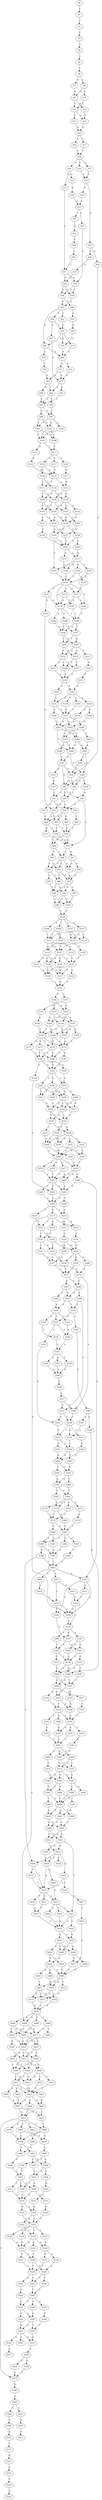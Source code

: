 strict digraph  {
	S0 -> S1 [ label = C ];
	S1 -> S2 [ label = T ];
	S2 -> S3 [ label = C ];
	S3 -> S4 [ label = A ];
	S4 -> S5 [ label = A ];
	S5 -> S6 [ label = C ];
	S6 -> S7 [ label = C ];
	S6 -> S8 [ label = A ];
	S7 -> S9 [ label = G ];
	S8 -> S9 [ label = G ];
	S8 -> S10 [ label = C ];
	S9 -> S11 [ label = C ];
	S9 -> S12 [ label = A ];
	S10 -> S11 [ label = C ];
	S11 -> S13 [ label = T ];
	S11 -> S14 [ label = A ];
	S12 -> S14 [ label = A ];
	S13 -> S15 [ label = A ];
	S14 -> S15 [ label = A ];
	S15 -> S16 [ label = C ];
	S15 -> S17 [ label = G ];
	S16 -> S18 [ label = T ];
	S17 -> S18 [ label = T ];
	S18 -> S19 [ label = T ];
	S18 -> S20 [ label = A ];
	S18 -> S21 [ label = G ];
	S19 -> S22 [ label = T ];
	S20 -> S23 [ label = G ];
	S20 -> S24 [ label = C ];
	S21 -> S22 [ label = T ];
	S22 -> S25 [ label = A ];
	S22 -> S26 [ label = T ];
	S23 -> S27 [ label = T ];
	S24 -> S28 [ label = C ];
	S25 -> S29 [ label = G ];
	S25 -> S30 [ label = T ];
	S26 -> S31 [ label = A ];
	S27 -> S32 [ label = G ];
	S27 -> S33 [ label = C ];
	S28 -> S31 [ label = A ];
	S29 -> S34 [ label = A ];
	S30 -> S35 [ label = G ];
	S31 -> S36 [ label = T ];
	S31 -> S37 [ label = A ];
	S32 -> S38 [ label = A ];
	S32 -> S39 [ label = T ];
	S33 -> S39 [ label = T ];
	S33 -> S38 [ label = A ];
	S34 -> S40 [ label = C ];
	S34 -> S41 [ label = G ];
	S35 -> S32 [ label = G ];
	S36 -> S42 [ label = A ];
	S37 -> S33 [ label = C ];
	S38 -> S43 [ label = A ];
	S38 -> S44 [ label = G ];
	S39 -> S43 [ label = A ];
	S40 -> S45 [ label = T ];
	S41 -> S45 [ label = T ];
	S41 -> S46 [ label = A ];
	S41 -> S47 [ label = C ];
	S42 -> S48 [ label = C ];
	S43 -> S49 [ label = A ];
	S43 -> S50 [ label = T ];
	S43 -> S51 [ label = C ];
	S44 -> S52 [ label = A ];
	S45 -> S53 [ label = G ];
	S45 -> S54 [ label = A ];
	S46 -> S54 [ label = A ];
	S46 -> S55 [ label = A ];
	S47 -> S56 [ label = T ];
	S47 -> S57 [ label = C ];
	S48 -> S58 [ label = C ];
	S49 -> S59 [ label = C ];
	S49 -> S60 [ label = A ];
	S50 -> S61 [ label = T ];
	S50 -> S62 [ label = T ];
	S51 -> S62 [ label = T ];
	S52 -> S63 [ label = G ];
	S53 -> S64 [ label = A ];
	S53 -> S65 [ label = C ];
	S54 -> S64 [ label = A ];
	S54 -> S65 [ label = C ];
	S54 -> S66 [ label = G ];
	S55 -> S67 [ label = G ];
	S55 -> S68 [ label = C ];
	S56 -> S69 [ label = T ];
	S57 -> S64 [ label = A ];
	S58 -> S27 [ label = T ];
	S59 -> S70 [ label = C ];
	S60 -> S71 [ label = G ];
	S60 -> S72 [ label = A ];
	S61 -> S73 [ label = G ];
	S62 -> S74 [ label = T ];
	S62 -> S49 [ label = A ];
	S62 -> S75 [ label = G ];
	S63 -> S75 [ label = G ];
	S64 -> S76 [ label = C ];
	S64 -> S77 [ label = G ];
	S65 -> S78 [ label = T ];
	S65 -> S76 [ label = C ];
	S66 -> S78 [ label = T ];
	S67 -> S79 [ label = A ];
	S67 -> S80 [ label = G ];
	S68 -> S81 [ label = T ];
	S68 -> S82 [ label = C ];
	S68 -> S79 [ label = A ];
	S69 -> S78 [ label = T ];
	S70 -> S83 [ label = A ];
	S71 -> S73 [ label = G ];
	S71 -> S83 [ label = A ];
	S72 -> S73 [ label = G ];
	S73 -> S84 [ label = T ];
	S73 -> S85 [ label = A ];
	S74 -> S60 [ label = A ];
	S75 -> S60 [ label = A ];
	S76 -> S86 [ label = T ];
	S76 -> S55 [ label = A ];
	S77 -> S55 [ label = A ];
	S78 -> S86 [ label = T ];
	S78 -> S55 [ label = A ];
	S79 -> S87 [ label = A ];
	S80 -> S87 [ label = A ];
	S81 -> S88 [ label = T ];
	S81 -> S89 [ label = C ];
	S82 -> S88 [ label = T ];
	S82 -> S87 [ label = A ];
	S83 -> S84 [ label = T ];
	S83 -> S90 [ label = G ];
	S84 -> S91 [ label = T ];
	S84 -> S92 [ label = C ];
	S85 -> S91 [ label = T ];
	S86 -> S68 [ label = C ];
	S86 -> S93 [ label = T ];
	S87 -> S94 [ label = T ];
	S87 -> S95 [ label = C ];
	S87 -> S96 [ label = G ];
	S88 -> S96 [ label = G ];
	S88 -> S94 [ label = T ];
	S89 -> S94 [ label = T ];
	S90 -> S91 [ label = T ];
	S91 -> S97 [ label = T ];
	S91 -> S98 [ label = G ];
	S92 -> S97 [ label = T ];
	S93 -> S81 [ label = T ];
	S93 -> S82 [ label = C ];
	S94 -> S99 [ label = G ];
	S94 -> S100 [ label = C ];
	S95 -> S100 [ label = C ];
	S96 -> S99 [ label = G ];
	S96 -> S100 [ label = C ];
	S97 -> S101 [ label = T ];
	S97 -> S102 [ label = G ];
	S97 -> S103 [ label = A ];
	S98 -> S101 [ label = T ];
	S98 -> S103 [ label = A ];
	S99 -> S104 [ label = T ];
	S100 -> S104 [ label = T ];
	S101 -> S105 [ label = T ];
	S101 -> S106 [ label = C ];
	S102 -> S105 [ label = T ];
	S103 -> S105 [ label = T ];
	S103 -> S106 [ label = C ];
	S104 -> S107 [ label = G ];
	S104 -> S108 [ label = C ];
	S104 -> S109 [ label = T ];
	S104 -> S110 [ label = A ];
	S105 -> S111 [ label = T ];
	S105 -> S112 [ label = G ];
	S106 -> S111 [ label = T ];
	S107 -> S113 [ label = T ];
	S107 -> S114 [ label = C ];
	S107 -> S115 [ label = G ];
	S108 -> S116 [ label = A ];
	S108 -> S113 [ label = T ];
	S109 -> S113 [ label = T ];
	S110 -> S115 [ label = G ];
	S110 -> S114 [ label = C ];
	S111 -> S117 [ label = C ];
	S111 -> S118 [ label = A ];
	S111 -> S119 [ label = T ];
	S112 -> S120 [ label = G ];
	S113 -> S121 [ label = T ];
	S113 -> S122 [ label = C ];
	S113 -> S123 [ label = A ];
	S114 -> S121 [ label = T ];
	S115 -> S124 [ label = G ];
	S115 -> S123 [ label = A ];
	S116 -> S121 [ label = T ];
	S117 -> S125 [ label = A ];
	S118 -> S126 [ label = C ];
	S118 -> S125 [ label = A ];
	S119 -> S127 [ label = G ];
	S120 -> S125 [ label = A ];
	S121 -> S128 [ label = T ];
	S121 -> S129 [ label = A ];
	S121 -> S130 [ label = C ];
	S122 -> S128 [ label = T ];
	S123 -> S131 [ label = G ];
	S123 -> S129 [ label = A ];
	S123 -> S130 [ label = C ];
	S124 -> S128 [ label = T ];
	S125 -> S132 [ label = A ];
	S125 -> S133 [ label = T ];
	S126 -> S134 [ label = C ];
	S126 -> S133 [ label = T ];
	S127 -> S132 [ label = A ];
	S128 -> S135 [ label = A ];
	S128 -> S136 [ label = G ];
	S128 -> S137 [ label = T ];
	S129 -> S137 [ label = T ];
	S129 -> S136 [ label = G ];
	S130 -> S137 [ label = T ];
	S131 -> S136 [ label = G ];
	S132 -> S138 [ label = A ];
	S132 -> S139 [ label = C ];
	S133 -> S139 [ label = C ];
	S133 -> S140 [ label = T ];
	S134 -> S138 [ label = A ];
	S134 -> S140 [ label = T ];
	S135 -> S141 [ label = T ];
	S136 -> S141 [ label = T ];
	S137 -> S141 [ label = T ];
	S138 -> S142 [ label = G ];
	S138 -> S143 [ label = T ];
	S138 -> S144 [ label = A ];
	S139 -> S145 [ label = C ];
	S139 -> S143 [ label = T ];
	S140 -> S145 [ label = C ];
	S140 -> S144 [ label = A ];
	S141 -> S146 [ label = G ];
	S141 -> S147 [ label = C ];
	S142 -> S148 [ label = G ];
	S143 -> S149 [ label = C ];
	S143 -> S148 [ label = G ];
	S144 -> S150 [ label = A ];
	S144 -> S148 [ label = G ];
	S145 -> S151 [ label = T ];
	S145 -> S150 [ label = A ];
	S146 -> S152 [ label = A ];
	S146 -> S153 [ label = T ];
	S147 -> S152 [ label = A ];
	S147 -> S154 [ label = C ];
	S148 -> S155 [ label = C ];
	S148 -> S156 [ label = G ];
	S149 -> S157 [ label = A ];
	S150 -> S157 [ label = A ];
	S150 -> S155 [ label = C ];
	S151 -> S158 [ label = T ];
	S152 -> S159 [ label = T ];
	S152 -> S160 [ label = G ];
	S152 -> S161 [ label = A ];
	S153 -> S161 [ label = A ];
	S153 -> S160 [ label = G ];
	S153 -> S159 [ label = T ];
	S154 -> S162 [ label = C ];
	S155 -> S163 [ label = T ];
	S155 -> S164 [ label = T ];
	S156 -> S164 [ label = T ];
	S156 -> S165 [ label = A ];
	S157 -> S164 [ label = T ];
	S158 -> S164 [ label = T ];
	S159 -> S166 [ label = T ];
	S159 -> S167 [ label = A ];
	S160 -> S166 [ label = T ];
	S160 -> S168 [ label = G ];
	S161 -> S167 [ label = A ];
	S161 -> S168 [ label = G ];
	S161 -> S169 [ label = C ];
	S162 -> S166 [ label = T ];
	S163 -> S170 [ label = T ];
	S164 -> S171 [ label = A ];
	S164 -> S172 [ label = G ];
	S165 -> S171 [ label = A ];
	S166 -> S173 [ label = A ];
	S166 -> S174 [ label = T ];
	S166 -> S175 [ label = G ];
	S166 -> S176 [ label = C ];
	S167 -> S176 [ label = C ];
	S168 -> S174 [ label = T ];
	S168 -> S176 [ label = C ];
	S169 -> S176 [ label = C ];
	S170 -> S177 [ label = C ];
	S170 -> S178 [ label = A ];
	S170 -> S179 [ label = A ];
	S170 -> S180 [ label = C ];
	S170 -> S181 [ label = G ];
	S171 -> S163 [ label = T ];
	S171 -> S182 [ label = A ];
	S171 -> S183 [ label = C ];
	S171 -> S184 [ label = G ];
	S172 -> S184 [ label = G ];
	S173 -> S185 [ label = C ];
	S173 -> S186 [ label = T ];
	S174 -> S185 [ label = C ];
	S174 -> S186 [ label = T ];
	S175 -> S185 [ label = C ];
	S176 -> S186 [ label = T ];
	S176 -> S187 [ label = A ];
	S177 -> S178 [ label = A ];
	S177 -> S180 [ label = C ];
	S178 -> S188 [ label = G ];
	S178 -> S189 [ label = A ];
	S178 -> S190 [ label = T ];
	S179 -> S178 [ label = A ];
	S179 -> S191 [ label = T ];
	S180 -> S190 [ label = T ];
	S181 -> S178 [ label = A ];
	S181 -> S192 [ label = G ];
	S182 -> S170 [ label = T ];
	S182 -> S193 [ label = A ];
	S183 -> S170 [ label = T ];
	S184 -> S170 [ label = T ];
	S185 -> S194 [ label = T ];
	S185 -> S195 [ label = G ];
	S185 -> S196 [ label = A ];
	S186 -> S195 [ label = G ];
	S187 -> S195 [ label = G ];
	S188 -> S197 [ label = T ];
	S188 -> S198 [ label = G ];
	S189 -> S198 [ label = G ];
	S190 -> S197 [ label = T ];
	S190 -> S198 [ label = G ];
	S191 -> S190 [ label = T ];
	S192 -> S53 [ label = G ];
	S193 -> S177 [ label = C ];
	S194 -> S199 [ label = T ];
	S195 -> S200 [ label = G ];
	S195 -> S201 [ label = A ];
	S195 -> S202 [ label = T ];
	S196 -> S201 [ label = A ];
	S197 -> S203 [ label = A ];
	S197 -> S204 [ label = T ];
	S198 -> S204 [ label = T ];
	S198 -> S203 [ label = A ];
	S199 -> S205 [ label = A ];
	S200 -> S206 [ label = A ];
	S200 -> S207 [ label = T ];
	S201 -> S208 [ label = G ];
	S201 -> S209 [ label = C ];
	S201 -> S206 [ label = A ];
	S202 -> S206 [ label = A ];
	S202 -> S207 [ label = T ];
	S203 -> S210 [ label = G ];
	S203 -> S211 [ label = T ];
	S203 -> S212 [ label = A ];
	S204 -> S210 [ label = G ];
	S204 -> S212 [ label = A ];
	S205 -> S213 [ label = G ];
	S205 -> S214 [ label = C ];
	S205 -> S215 [ label = T ];
	S206 -> S216 [ label = C ];
	S206 -> S217 [ label = A ];
	S206 -> S218 [ label = G ];
	S207 -> S218 [ label = G ];
	S208 -> S216 [ label = C ];
	S209 -> S216 [ label = C ];
	S209 -> S217 [ label = A ];
	S210 -> S219 [ label = T ];
	S210 -> S220 [ label = C ];
	S210 -> S221 [ label = G ];
	S211 -> S222 [ label = A ];
	S212 -> S219 [ label = T ];
	S212 -> S220 [ label = C ];
	S213 -> S223 [ label = T ];
	S213 -> S224 [ label = G ];
	S213 -> S225 [ label = A ];
	S213 -> S226 [ label = A ];
	S214 -> S227 [ label = C ];
	S214 -> S225 [ label = A ];
	S215 -> S223 [ label = T ];
	S216 -> S228 [ label = A ];
	S216 -> S229 [ label = C ];
	S217 -> S229 [ label = C ];
	S218 -> S228 [ label = A ];
	S218 -> S229 [ label = C ];
	S219 -> S230 [ label = A ];
	S220 -> S230 [ label = A ];
	S221 -> S230 [ label = A ];
	S222 -> S231 [ label = C ];
	S223 -> S232 [ label = T ];
	S223 -> S233 [ label = G ];
	S224 -> S232 [ label = T ];
	S225 -> S234 [ label = A ];
	S226 -> S235 [ label = C ];
	S227 -> S236 [ label = C ];
	S228 -> S237 [ label = C ];
	S228 -> S238 [ label = A ];
	S229 -> S238 [ label = A ];
	S229 -> S239 [ label = T ];
	S230 -> S240 [ label = T ];
	S230 -> S241 [ label = A ];
	S231 -> S241 [ label = A ];
	S232 -> S242 [ label = T ];
	S232 -> S243 [ label = C ];
	S233 -> S242 [ label = T ];
	S233 -> S244 [ label = G ];
	S234 -> S244 [ label = G ];
	S235 -> S245 [ label = A ];
	S235 -> S246 [ label = T ];
	S235 -> S247 [ label = G ];
	S236 -> S248 [ label = A ];
	S236 -> S244 [ label = G ];
	S237 -> S249 [ label = A ];
	S238 -> S250 [ label = C ];
	S238 -> S251 [ label = T ];
	S238 -> S249 [ label = A ];
	S238 -> S252 [ label = G ];
	S239 -> S250 [ label = C ];
	S239 -> S249 [ label = A ];
	S240 -> S253 [ label = C ];
	S241 -> S254 [ label = G ];
	S241 -> S255 [ label = A ];
	S241 -> S253 [ label = C ];
	S241 -> S256 [ label = T ];
	S242 -> S257 [ label = C ];
	S242 -> S258 [ label = T ];
	S243 -> S257 [ label = C ];
	S244 -> S258 [ label = T ];
	S244 -> S259 [ label = G ];
	S244 -> S260 [ label = A ];
	S245 -> S261 [ label = G ];
	S245 -> S262 [ label = A ];
	S246 -> S263 [ label = C ];
	S247 -> S263 [ label = C ];
	S247 -> S261 [ label = G ];
	S248 -> S257 [ label = C ];
	S249 -> S264 [ label = T ];
	S249 -> S265 [ label = A ];
	S250 -> S265 [ label = A ];
	S250 -> S266 [ label = C ];
	S251 -> S265 [ label = A ];
	S252 -> S266 [ label = C ];
	S252 -> S265 [ label = A ];
	S253 -> S267 [ label = T ];
	S253 -> S268 [ label = C ];
	S254 -> S269 [ label = G ];
	S254 -> S270 [ label = A ];
	S255 -> S267 [ label = T ];
	S256 -> S267 [ label = T ];
	S257 -> S271 [ label = T ];
	S257 -> S272 [ label = A ];
	S258 -> S271 [ label = T ];
	S259 -> S271 [ label = T ];
	S260 -> S272 [ label = A ];
	S261 -> S273 [ label = G ];
	S261 -> S274 [ label = C ];
	S262 -> S274 [ label = C ];
	S263 -> S275 [ label = T ];
	S263 -> S274 [ label = C ];
	S264 -> S276 [ label = T ];
	S265 -> S276 [ label = T ];
	S265 -> S277 [ label = C ];
	S265 -> S278 [ label = A ];
	S265 -> S279 [ label = G ];
	S266 -> S276 [ label = T ];
	S267 -> S280 [ label = T ];
	S267 -> S281 [ label = A ];
	S267 -> S282 [ label = G ];
	S268 -> S281 [ label = A ];
	S269 -> S282 [ label = G ];
	S270 -> S281 [ label = A ];
	S271 -> S283 [ label = A ];
	S271 -> S284 [ label = G ];
	S272 -> S285 [ label = A ];
	S272 -> S284 [ label = G ];
	S273 -> S286 [ label = G ];
	S273 -> S287 [ label = C ];
	S274 -> S286 [ label = G ];
	S274 -> S288 [ label = A ];
	S275 -> S286 [ label = G ];
	S276 -> S289 [ label = G ];
	S276 -> S290 [ label = A ];
	S276 -> S291 [ label = C ];
	S277 -> S291 [ label = C ];
	S277 -> S290 [ label = A ];
	S278 -> S291 [ label = C ];
	S279 -> S291 [ label = C ];
	S280 -> S292 [ label = T ];
	S280 -> S293 [ label = G ];
	S281 -> S294 [ label = C ];
	S281 -> S295 [ label = T ];
	S282 -> S294 [ label = C ];
	S282 -> S293 [ label = G ];
	S283 -> S296 [ label = C ];
	S283 -> S297 [ label = A ];
	S284 -> S298 [ label = G ];
	S284 -> S297 [ label = A ];
	S285 -> S299 [ label = T ];
	S286 -> S300 [ label = A ];
	S286 -> S301 [ label = T ];
	S287 -> S301 [ label = T ];
	S288 -> S300 [ label = A ];
	S288 -> S301 [ label = T ];
	S289 -> S302 [ label = A ];
	S289 -> S303 [ label = A ];
	S290 -> S302 [ label = A ];
	S291 -> S199 [ label = T ];
	S291 -> S302 [ label = A ];
	S291 -> S304 [ label = C ];
	S292 -> S305 [ label = A ];
	S293 -> S295 [ label = T ];
	S293 -> S306 [ label = G ];
	S294 -> S305 [ label = A ];
	S294 -> S295 [ label = T ];
	S295 -> S307 [ label = T ];
	S295 -> S308 [ label = G ];
	S296 -> S309 [ label = A ];
	S297 -> S310 [ label = T ];
	S297 -> S309 [ label = A ];
	S298 -> S311 [ label = T ];
	S298 -> S310 [ label = T ];
	S299 -> S312 [ label = A ];
	S299 -> S313 [ label = T ];
	S299 -> S314 [ label = C ];
	S300 -> S315 [ label = C ];
	S300 -> S316 [ label = G ];
	S300 -> S317 [ label = A ];
	S301 -> S315 [ label = C ];
	S301 -> S318 [ label = T ];
	S302 -> S319 [ label = G ];
	S302 -> S205 [ label = A ];
	S303 -> S320 [ label = T ];
	S303 -> S226 [ label = A ];
	S303 -> S321 [ label = G ];
	S304 -> S205 [ label = A ];
	S305 -> S308 [ label = G ];
	S305 -> S322 [ label = C ];
	S306 -> S307 [ label = T ];
	S307 -> S323 [ label = C ];
	S307 -> S34 [ label = A ];
	S307 -> S41 [ label = G ];
	S308 -> S40 [ label = C ];
	S308 -> S41 [ label = G ];
	S308 -> S324 [ label = T ];
	S309 -> S325 [ label = C ];
	S309 -> S326 [ label = G ];
	S309 -> S327 [ label = T ];
	S310 -> S328 [ label = A ];
	S310 -> S327 [ label = T ];
	S311 -> S299 [ label = T ];
	S311 -> S329 [ label = G ];
	S312 -> S330 [ label = G ];
	S313 -> S331 [ label = T ];
	S313 -> S332 [ label = C ];
	S314 -> S332 [ label = C ];
	S315 -> S333 [ label = T ];
	S315 -> S334 [ label = A ];
	S316 -> S333 [ label = T ];
	S317 -> S335 [ label = C ];
	S318 -> S334 [ label = A ];
	S319 -> S214 [ label = C ];
	S320 -> S247 [ label = G ];
	S321 -> S336 [ label = T ];
	S322 -> S34 [ label = A ];
	S323 -> S337 [ label = A ];
	S324 -> S46 [ label = A ];
	S325 -> S338 [ label = A ];
	S326 -> S339 [ label = T ];
	S327 -> S338 [ label = A ];
	S327 -> S340 [ label = G ];
	S328 -> S341 [ label = C ];
	S329 -> S313 [ label = T ];
	S330 -> S342 [ label = A ];
	S331 -> S342 [ label = A ];
	S332 -> S342 [ label = A ];
	S332 -> S343 [ label = T ];
	S333 -> S344 [ label = A ];
	S333 -> S345 [ label = T ];
	S333 -> S346 [ label = G ];
	S334 -> S345 [ label = T ];
	S335 -> S345 [ label = T ];
	S336 -> S226 [ label = A ];
	S336 -> S235 [ label = C ];
	S337 -> S47 [ label = C ];
	S338 -> S347 [ label = G ];
	S339 -> S347 [ label = G ];
	S340 -> S329 [ label = G ];
	S341 -> S348 [ label = A ];
	S341 -> S349 [ label = A ];
	S342 -> S350 [ label = T ];
	S342 -> S351 [ label = G ];
	S343 -> S351 [ label = G ];
	S344 -> S352 [ label = C ];
	S345 -> S353 [ label = G ];
	S345 -> S354 [ label = T ];
	S345 -> S355 [ label = A ];
	S346 -> S353 [ label = G ];
	S347 -> S356 [ label = G ];
	S347 -> S357 [ label = A ];
	S347 -> S358 [ label = T ];
	S348 -> S288 [ label = A ];
	S349 -> S314 [ label = C ];
	S350 -> S359 [ label = A ];
	S351 -> S359 [ label = A ];
	S351 -> S360 [ label = T ];
	S352 -> S361 [ label = T ];
	S353 -> S361 [ label = T ];
	S354 -> S362 [ label = G ];
	S355 -> S361 [ label = T ];
	S356 -> S363 [ label = A ];
	S357 -> S363 [ label = A ];
	S358 -> S363 [ label = A ];
	S359 -> S364 [ label = T ];
	S359 -> S365 [ label = C ];
	S360 -> S364 [ label = T ];
	S361 -> S366 [ label = C ];
	S361 -> S367 [ label = T ];
	S361 -> S368 [ label = G ];
	S362 -> S367 [ label = T ];
	S363 -> S369 [ label = G ];
	S364 -> S370 [ label = A ];
	S364 -> S371 [ label = G ];
	S364 -> S372 [ label = C ];
	S364 -> S373 [ label = T ];
	S365 -> S373 [ label = T ];
	S366 -> S374 [ label = C ];
	S367 -> S375 [ label = G ];
	S367 -> S376 [ label = T ];
	S368 -> S376 [ label = T ];
	S368 -> S375 [ label = G ];
	S369 -> S377 [ label = T ];
	S370 -> S378 [ label = T ];
	S371 -> S379 [ label = A ];
	S372 -> S378 [ label = T ];
	S373 -> S378 [ label = T ];
	S373 -> S380 [ label = G ];
	S374 -> S381 [ label = C ];
	S375 -> S381 [ label = C ];
	S375 -> S382 [ label = A ];
	S375 -> S383 [ label = G ];
	S376 -> S382 [ label = A ];
	S377 -> S311 [ label = T ];
	S377 -> S285 [ label = A ];
	S378 -> S384 [ label = G ];
	S378 -> S385 [ label = T ];
	S379 -> S385 [ label = T ];
	S380 -> S385 [ label = T ];
	S381 -> S386 [ label = A ];
	S381 -> S387 [ label = T ];
	S382 -> S388 [ label = C ];
	S382 -> S389 [ label = G ];
	S383 -> S387 [ label = T ];
	S384 -> S390 [ label = A ];
	S384 -> S391 [ label = T ];
	S385 -> S392 [ label = G ];
	S385 -> S390 [ label = A ];
	S385 -> S393 [ label = C ];
	S386 -> S394 [ label = C ];
	S386 -> S395 [ label = A ];
	S387 -> S394 [ label = C ];
	S387 -> S396 [ label = T ];
	S388 -> S394 [ label = C ];
	S389 -> S394 [ label = C ];
	S390 -> S397 [ label = A ];
	S390 -> S398 [ label = T ];
	S391 -> S397 [ label = A ];
	S392 -> S397 [ label = A ];
	S393 -> S399 [ label = C ];
	S394 -> S400 [ label = C ];
	S394 -> S401 [ label = A ];
	S394 -> S402 [ label = G ];
	S395 -> S401 [ label = A ];
	S396 -> S402 [ label = G ];
	S397 -> S403 [ label = T ];
	S398 -> S404 [ label = T ];
	S398 -> S403 [ label = T ];
	S399 -> S403 [ label = T ];
	S400 -> S405 [ label = C ];
	S401 -> S406 [ label = A ];
	S401 -> S405 [ label = C ];
	S402 -> S406 [ label = A ];
	S402 -> S405 [ label = C ];
	S403 -> S407 [ label = T ];
	S403 -> S408 [ label = A ];
	S403 -> S409 [ label = C ];
	S403 -> S303 [ label = A ];
	S404 -> S410 [ label = A ];
	S404 -> S411 [ label = C ];
	S405 -> S412 [ label = A ];
	S405 -> S413 [ label = C ];
	S406 -> S413 [ label = C ];
	S406 -> S412 [ label = A ];
	S407 -> S414 [ label = C ];
	S407 -> S415 [ label = C ];
	S408 -> S416 [ label = C ];
	S408 -> S417 [ label = A ];
	S409 -> S418 [ label = A ];
	S410 -> S419 [ label = A ];
	S410 -> S420 [ label = T ];
	S410 -> S421 [ label = G ];
	S411 -> S410 [ label = A ];
	S412 -> S422 [ label = A ];
	S413 -> S423 [ label = T ];
	S413 -> S424 [ label = C ];
	S413 -> S422 [ label = A ];
	S414 -> S226 [ label = A ];
	S414 -> S320 [ label = T ];
	S415 -> S336 [ label = T ];
	S416 -> S425 [ label = A ];
	S416 -> S426 [ label = T ];
	S417 -> S427 [ label = C ];
	S417 -> S425 [ label = A ];
	S418 -> S414 [ label = C ];
	S419 -> S423 [ label = T ];
	S419 -> S428 [ label = A ];
	S419 -> S429 [ label = C ];
	S420 -> S430 [ label = G ];
	S421 -> S430 [ label = G ];
	S422 -> S431 [ label = G ];
	S422 -> S404 [ label = T ];
	S422 -> S432 [ label = A ];
	S422 -> S433 [ label = C ];
	S423 -> S434 [ label = A ];
	S423 -> S435 [ label = G ];
	S424 -> S432 [ label = A ];
	S425 -> S436 [ label = G ];
	S425 -> S437 [ label = T ];
	S425 -> S438 [ label = C ];
	S426 -> S437 [ label = T ];
	S427 -> S438 [ label = C ];
	S427 -> S437 [ label = T ];
	S428 -> S435 [ label = G ];
	S429 -> S435 [ label = G ];
	S430 -> S435 [ label = G ];
	S431 -> S410 [ label = A ];
	S431 -> S439 [ label = T ];
	S432 -> S410 [ label = A ];
	S432 -> S440 [ label = G ];
	S434 -> S442 [ label = G ];
	S435 -> S443 [ label = A ];
	S435 -> S442 [ label = G ];
	S436 -> S444 [ label = C ];
	S436 -> S445 [ label = T ];
	S437 -> S446 [ label = A ];
	S437 -> S444 [ label = C ];
	S438 -> S445 [ label = T ];
	S438 -> S444 [ label = C ];
	S438 -> S446 [ label = A ];
	S439 -> S447 [ label = T ];
	S440 -> S419 [ label = A ];
	S442 -> S448 [ label = C ];
	S442 -> S449 [ label = A ];
	S443 -> S450 [ label = G ];
	S443 -> S449 [ label = A ];
	S443 -> S448 [ label = C ];
	S444 -> S451 [ label = T ];
	S444 -> S452 [ label = A ];
	S445 -> S451 [ label = T ];
	S445 -> S452 [ label = A ];
	S446 -> S453 [ label = C ];
	S446 -> S454 [ label = G ];
	S446 -> S452 [ label = A ];
	S447 -> S455 [ label = T ];
	S448 -> S456 [ label = A ];
	S449 -> S457 [ label = G ];
	S449 -> S458 [ label = T ];
	S450 -> S456 [ label = A ];
	S450 -> S459 [ label = C ];
	S451 -> S460 [ label = C ];
	S451 -> S461 [ label = T ];
	S451 -> S462 [ label = G ];
	S451 -> S463 [ label = A ];
	S452 -> S461 [ label = T ];
	S453 -> S461 [ label = T ];
	S454 -> S461 [ label = T ];
	S455 -> S457 [ label = G ];
	S456 -> S464 [ label = T ];
	S456 -> S465 [ label = G ];
	S456 -> S466 [ label = C ];
	S457 -> S464 [ label = T ];
	S458 -> S464 [ label = T ];
	S459 -> S464 [ label = T ];
	S460 -> S467 [ label = A ];
	S461 -> S468 [ label = G ];
	S461 -> S469 [ label = C ];
	S461 -> S467 [ label = A ];
	S462 -> S468 [ label = G ];
	S463 -> S467 [ label = A ];
	S464 -> S470 [ label = A ];
	S464 -> S471 [ label = T ];
	S464 -> S472 [ label = C ];
	S465 -> S471 [ label = T ];
	S466 -> S470 [ label = A ];
	S467 -> S473 [ label = A ];
	S467 -> S474 [ label = C ];
	S468 -> S473 [ label = A ];
	S468 -> S474 [ label = C ];
	S469 -> S473 [ label = A ];
	S470 -> S475 [ label = G ];
	S470 -> S476 [ label = A ];
	S471 -> S476 [ label = A ];
	S471 -> S477 [ label = C ];
	S471 -> S475 [ label = G ];
	S472 -> S477 [ label = C ];
	S473 -> S478 [ label = A ];
	S473 -> S479 [ label = T ];
	S473 -> S480 [ label = C ];
	S473 -> S481 [ label = T ];
	S473 -> S482 [ label = G ];
	S474 -> S480 [ label = C ];
	S475 -> S483 [ label = A ];
	S476 -> S483 [ label = A ];
	S477 -> S483 [ label = A ];
	S478 -> S484 [ label = C ];
	S479 -> S485 [ label = G ];
	S480 -> S486 [ label = T ];
	S480 -> S484 [ label = C ];
	S480 -> S487 [ label = A ];
	S481 -> S487 [ label = A ];
	S481 -> S484 [ label = C ];
	S483 -> S488 [ label = T ];
	S483 -> S489 [ label = G ];
	S483 -> S408 [ label = A ];
	S483 -> S490 [ label = C ];
	S484 -> S491 [ label = T ];
	S484 -> S492 [ label = A ];
	S485 -> S493 [ label = T ];
	S486 -> S492 [ label = A ];
	S487 -> S494 [ label = G ];
	S488 -> S495 [ label = G ];
	S489 -> S417 [ label = A ];
	S489 -> S416 [ label = C ];
	S489 -> S495 [ label = G ];
	S490 -> S417 [ label = A ];
	S490 -> S496 [ label = T ];
	S491 -> S497 [ label = C ];
	S491 -> S498 [ label = A ];
	S492 -> S499 [ label = G ];
	S493 -> S500 [ label = T ];
	S493 -> S501 [ label = A ];
	S494 -> S502 [ label = T ];
	S494 -> S498 [ label = A ];
	S495 -> S427 [ label = C ];
	S495 -> S425 [ label = A ];
	S496 -> S425 [ label = A ];
	S497 -> S503 [ label = A ];
	S498 -> S504 [ label = G ];
	S498 -> S503 [ label = A ];
	S499 -> S505 [ label = T ];
	S500 -> S506 [ label = G ];
	S501 -> S507 [ label = A ];
	S502 -> S505 [ label = T ];
	S503 -> S508 [ label = A ];
	S503 -> S509 [ label = C ];
	S504 -> S510 [ label = G ];
	S505 -> S508 [ label = A ];
	S505 -> S511 [ label = T ];
	S505 -> S509 [ label = C ];
	S506 -> S512 [ label = G ];
	S507 -> S513 [ label = A ];
	S508 -> S514 [ label = C ];
	S508 -> S515 [ label = G ];
	S509 -> S514 [ label = C ];
	S510 -> S516 [ label = T ];
	S511 -> S514 [ label = C ];
	S512 -> S517 [ label = T ];
	S514 -> S518 [ label = A ];
	S514 -> S519 [ label = C ];
	S515 -> S520 [ label = G ];
	S516 -> S518 [ label = A ];
	S517 -> S521 [ label = G ];
	S518 -> S522 [ label = T ];
	S518 -> S523 [ label = A ];
	S519 -> S522 [ label = T ];
	S520 -> S522 [ label = T ];
	S521 -> S524 [ label = G ];
	S522 -> S525 [ label = T ];
	S522 -> S526 [ label = A ];
	S522 -> S527 [ label = C ];
	S522 -> S528 [ label = G ];
	S523 -> S525 [ label = T ];
	S524 -> S529 [ label = C ];
	S525 -> S530 [ label = A ];
	S525 -> S531 [ label = G ];
	S525 -> S532 [ label = C ];
	S526 -> S531 [ label = G ];
	S527 -> S530 [ label = A ];
	S528 -> S531 [ label = G ];
	S529 -> S533 [ label = A ];
	S530 -> S534 [ label = A ];
	S530 -> S535 [ label = C ];
	S531 -> S536 [ label = T ];
	S531 -> S537 [ label = G ];
	S532 -> S536 [ label = T ];
	S534 -> S538 [ label = A ];
	S535 -> S539 [ label = T ];
	S536 -> S539 [ label = T ];
	S536 -> S538 [ label = A ];
	S537 -> S539 [ label = T ];
	S538 -> S540 [ label = T ];
	S538 -> S541 [ label = C ];
	S539 -> S541 [ label = C ];
	S539 -> S542 [ label = A ];
	S540 -> S543 [ label = T ];
	S541 -> S543 [ label = T ];
	S542 -> S544 [ label = G ];
	S543 -> S545 [ label = G ];
	S543 -> S546 [ label = A ];
	S543 -> S547 [ label = T ];
	S544 -> S547 [ label = T ];
	S545 -> S548 [ label = T ];
	S546 -> S549 [ label = A ];
	S547 -> S549 [ label = A ];
	S547 -> S550 [ label = G ];
	S548 -> S551 [ label = T ];
	S549 -> S551 [ label = T ];
	S549 -> S552 [ label = G ];
	S550 -> S552 [ label = G ];
	S551 -> S553 [ label = G ];
	S552 -> S554 [ label = A ];
	S552 -> S553 [ label = G ];
	S552 -> S555 [ label = T ];
	S553 -> S556 [ label = G ];
	S554 -> S557 [ label = A ];
	S556 -> S558 [ label = G ];
	S556 -> S559 [ label = T ];
	S558 -> S479 [ label = T ];
	S559 -> S479 [ label = T ];
}
